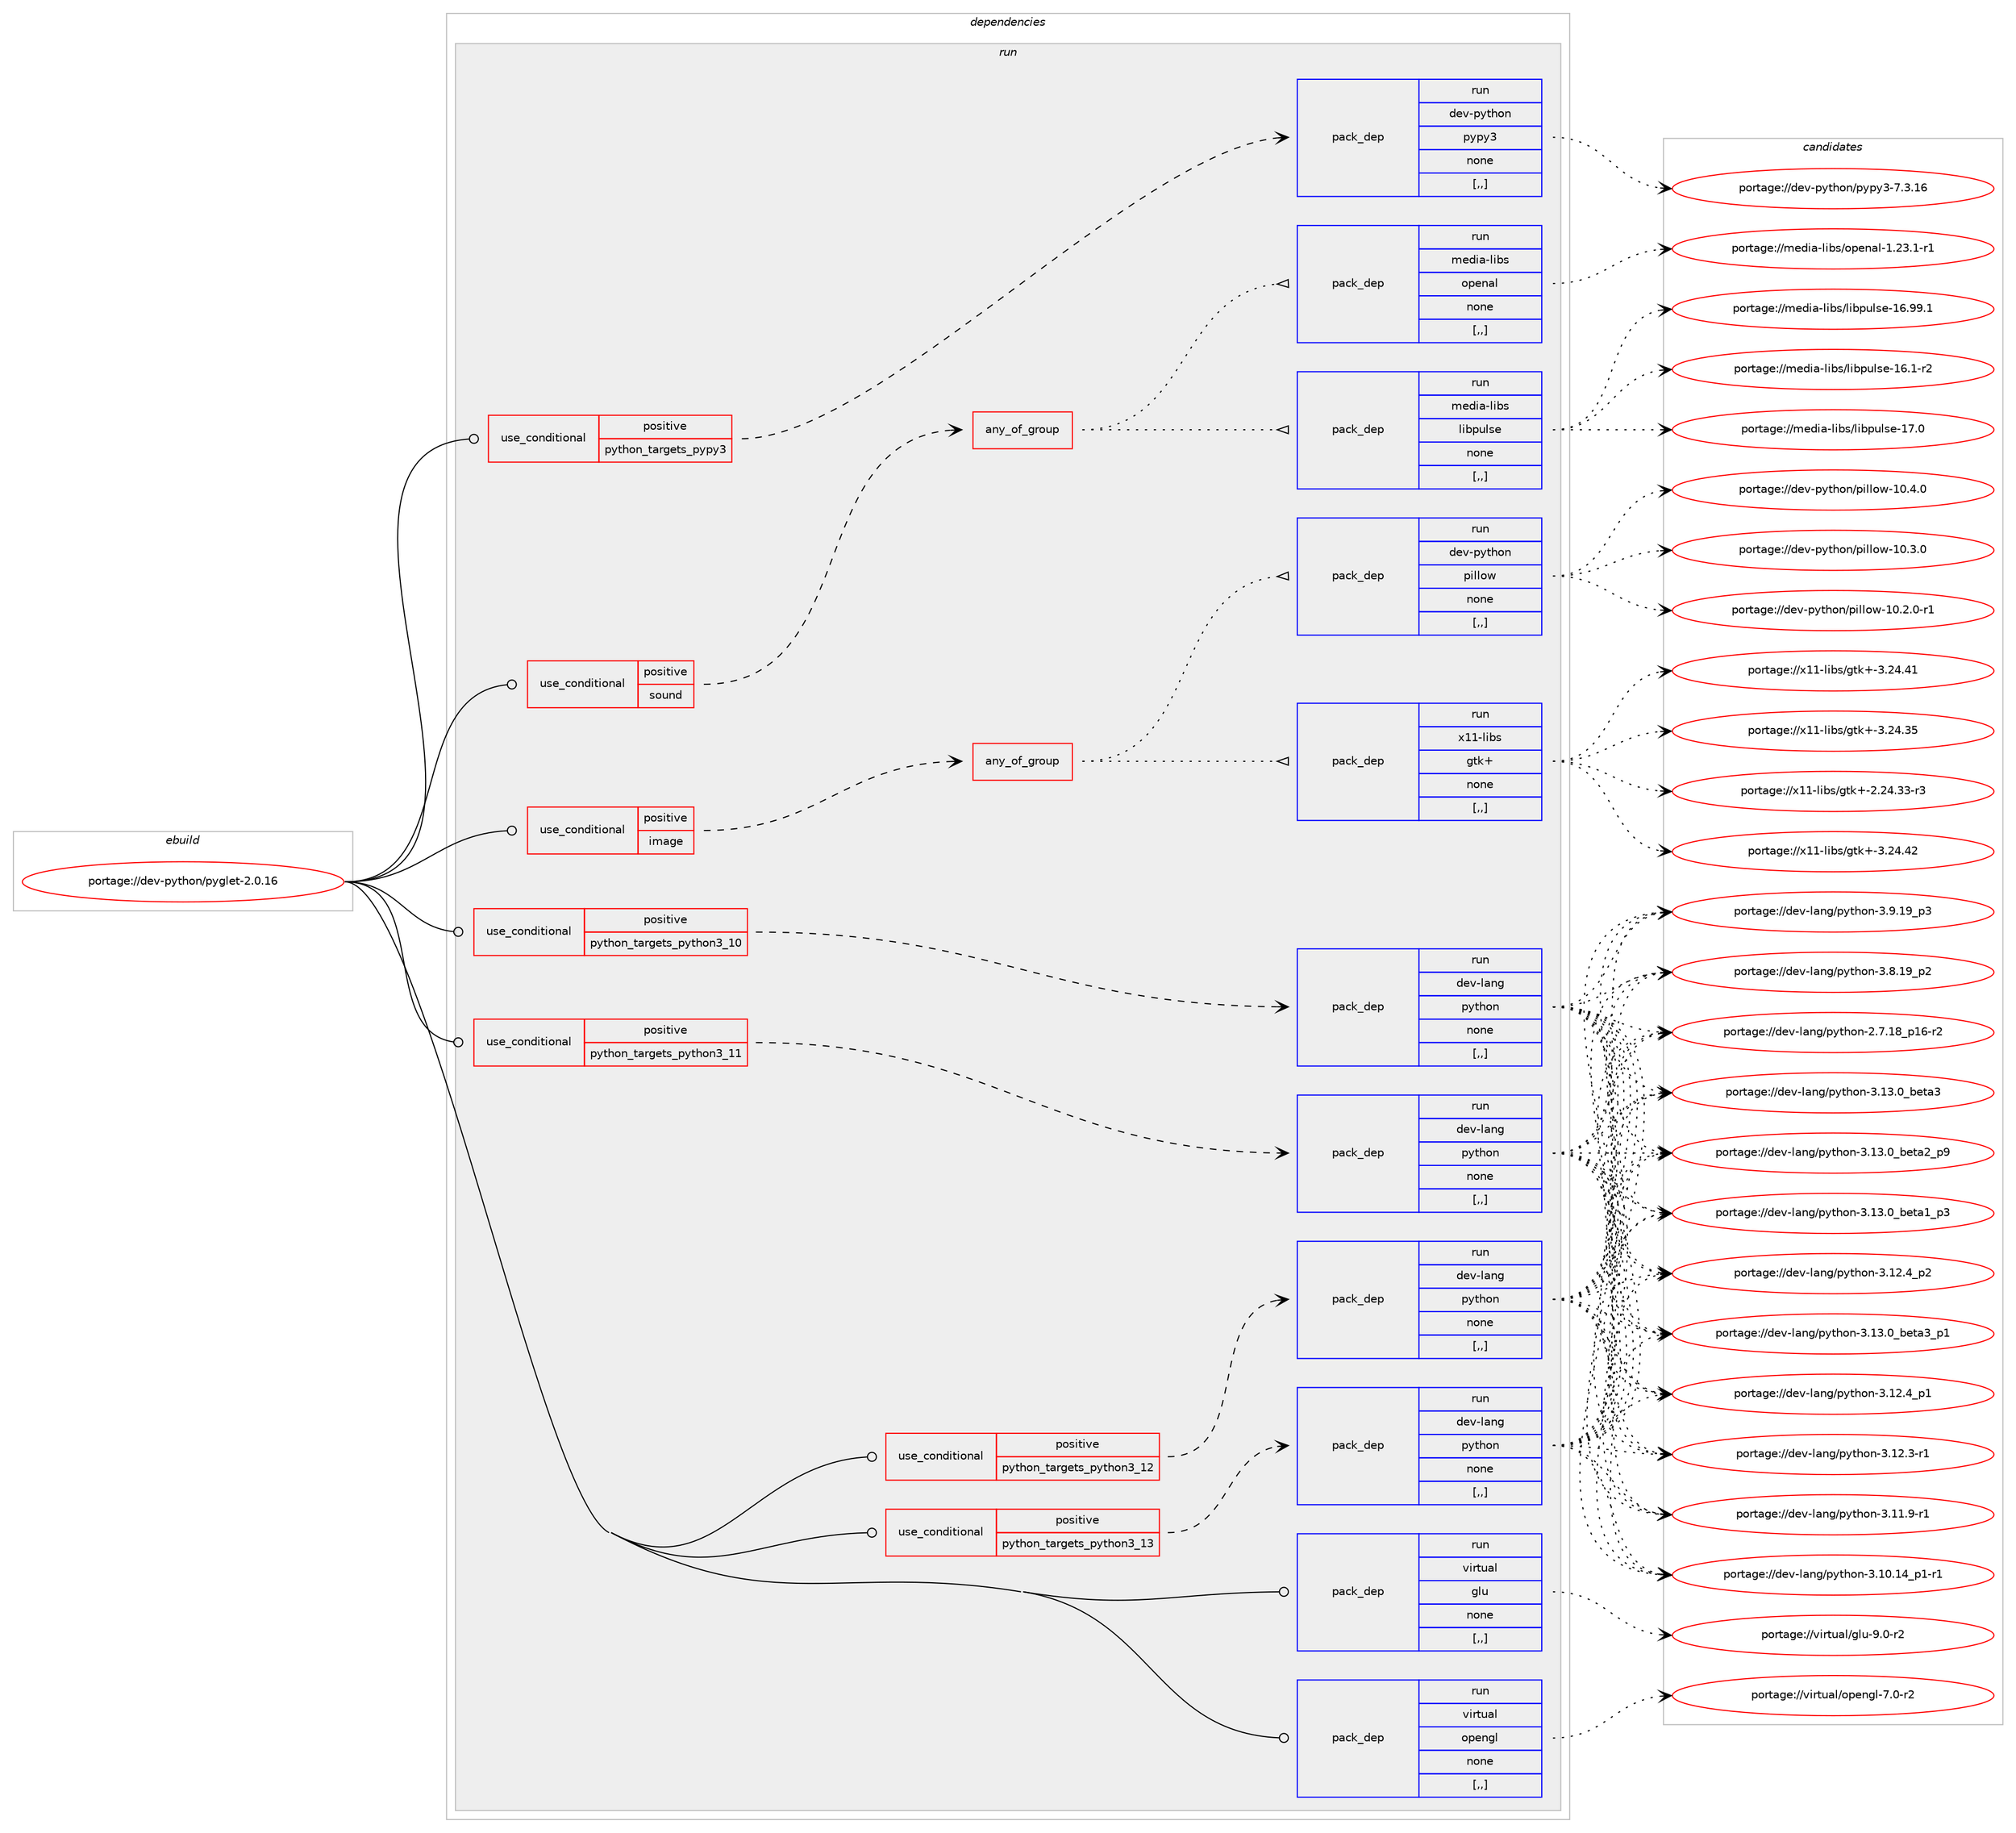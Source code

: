 digraph prolog {

# *************
# Graph options
# *************

newrank=true;
concentrate=true;
compound=true;
graph [rankdir=LR,fontname=Helvetica,fontsize=10,ranksep=1.5];#, ranksep=2.5, nodesep=0.2];
edge  [arrowhead=vee];
node  [fontname=Helvetica,fontsize=10];

# **********
# The ebuild
# **********

subgraph cluster_leftcol {
color=gray;
label=<<i>ebuild</i>>;
id [label="portage://dev-python/pyglet-2.0.16", color=red, width=4, href="../dev-python/pyglet-2.0.16.svg"];
}

# ****************
# The dependencies
# ****************

subgraph cluster_midcol {
color=gray;
label=<<i>dependencies</i>>;
subgraph cluster_compile {
fillcolor="#eeeeee";
style=filled;
label=<<i>compile</i>>;
}
subgraph cluster_compileandrun {
fillcolor="#eeeeee";
style=filled;
label=<<i>compile and run</i>>;
}
subgraph cluster_run {
fillcolor="#eeeeee";
style=filled;
label=<<i>run</i>>;
subgraph cond36879 {
dependency156436 [label=<<TABLE BORDER="0" CELLBORDER="1" CELLSPACING="0" CELLPADDING="4"><TR><TD ROWSPAN="3" CELLPADDING="10">use_conditional</TD></TR><TR><TD>positive</TD></TR><TR><TD>image</TD></TR></TABLE>>, shape=none, color=red];
subgraph any1101 {
dependency156437 [label=<<TABLE BORDER="0" CELLBORDER="1" CELLSPACING="0" CELLPADDING="4"><TR><TD CELLPADDING="10">any_of_group</TD></TR></TABLE>>, shape=none, color=red];subgraph pack118306 {
dependency156438 [label=<<TABLE BORDER="0" CELLBORDER="1" CELLSPACING="0" CELLPADDING="4" WIDTH="220"><TR><TD ROWSPAN="6" CELLPADDING="30">pack_dep</TD></TR><TR><TD WIDTH="110">run</TD></TR><TR><TD>dev-python</TD></TR><TR><TD>pillow</TD></TR><TR><TD>none</TD></TR><TR><TD>[,,]</TD></TR></TABLE>>, shape=none, color=blue];
}
dependency156437:e -> dependency156438:w [weight=20,style="dotted",arrowhead="oinv"];
subgraph pack118307 {
dependency156439 [label=<<TABLE BORDER="0" CELLBORDER="1" CELLSPACING="0" CELLPADDING="4" WIDTH="220"><TR><TD ROWSPAN="6" CELLPADDING="30">pack_dep</TD></TR><TR><TD WIDTH="110">run</TD></TR><TR><TD>x11-libs</TD></TR><TR><TD>gtk+</TD></TR><TR><TD>none</TD></TR><TR><TD>[,,]</TD></TR></TABLE>>, shape=none, color=blue];
}
dependency156437:e -> dependency156439:w [weight=20,style="dotted",arrowhead="oinv"];
}
dependency156436:e -> dependency156437:w [weight=20,style="dashed",arrowhead="vee"];
}
id:e -> dependency156436:w [weight=20,style="solid",arrowhead="odot"];
subgraph cond36880 {
dependency156440 [label=<<TABLE BORDER="0" CELLBORDER="1" CELLSPACING="0" CELLPADDING="4"><TR><TD ROWSPAN="3" CELLPADDING="10">use_conditional</TD></TR><TR><TD>positive</TD></TR><TR><TD>python_targets_pypy3</TD></TR></TABLE>>, shape=none, color=red];
subgraph pack118308 {
dependency156441 [label=<<TABLE BORDER="0" CELLBORDER="1" CELLSPACING="0" CELLPADDING="4" WIDTH="220"><TR><TD ROWSPAN="6" CELLPADDING="30">pack_dep</TD></TR><TR><TD WIDTH="110">run</TD></TR><TR><TD>dev-python</TD></TR><TR><TD>pypy3</TD></TR><TR><TD>none</TD></TR><TR><TD>[,,]</TD></TR></TABLE>>, shape=none, color=blue];
}
dependency156440:e -> dependency156441:w [weight=20,style="dashed",arrowhead="vee"];
}
id:e -> dependency156440:w [weight=20,style="solid",arrowhead="odot"];
subgraph cond36881 {
dependency156442 [label=<<TABLE BORDER="0" CELLBORDER="1" CELLSPACING="0" CELLPADDING="4"><TR><TD ROWSPAN="3" CELLPADDING="10">use_conditional</TD></TR><TR><TD>positive</TD></TR><TR><TD>python_targets_python3_10</TD></TR></TABLE>>, shape=none, color=red];
subgraph pack118309 {
dependency156443 [label=<<TABLE BORDER="0" CELLBORDER="1" CELLSPACING="0" CELLPADDING="4" WIDTH="220"><TR><TD ROWSPAN="6" CELLPADDING="30">pack_dep</TD></TR><TR><TD WIDTH="110">run</TD></TR><TR><TD>dev-lang</TD></TR><TR><TD>python</TD></TR><TR><TD>none</TD></TR><TR><TD>[,,]</TD></TR></TABLE>>, shape=none, color=blue];
}
dependency156442:e -> dependency156443:w [weight=20,style="dashed",arrowhead="vee"];
}
id:e -> dependency156442:w [weight=20,style="solid",arrowhead="odot"];
subgraph cond36882 {
dependency156444 [label=<<TABLE BORDER="0" CELLBORDER="1" CELLSPACING="0" CELLPADDING="4"><TR><TD ROWSPAN="3" CELLPADDING="10">use_conditional</TD></TR><TR><TD>positive</TD></TR><TR><TD>python_targets_python3_11</TD></TR></TABLE>>, shape=none, color=red];
subgraph pack118310 {
dependency156445 [label=<<TABLE BORDER="0" CELLBORDER="1" CELLSPACING="0" CELLPADDING="4" WIDTH="220"><TR><TD ROWSPAN="6" CELLPADDING="30">pack_dep</TD></TR><TR><TD WIDTH="110">run</TD></TR><TR><TD>dev-lang</TD></TR><TR><TD>python</TD></TR><TR><TD>none</TD></TR><TR><TD>[,,]</TD></TR></TABLE>>, shape=none, color=blue];
}
dependency156444:e -> dependency156445:w [weight=20,style="dashed",arrowhead="vee"];
}
id:e -> dependency156444:w [weight=20,style="solid",arrowhead="odot"];
subgraph cond36883 {
dependency156446 [label=<<TABLE BORDER="0" CELLBORDER="1" CELLSPACING="0" CELLPADDING="4"><TR><TD ROWSPAN="3" CELLPADDING="10">use_conditional</TD></TR><TR><TD>positive</TD></TR><TR><TD>python_targets_python3_12</TD></TR></TABLE>>, shape=none, color=red];
subgraph pack118311 {
dependency156447 [label=<<TABLE BORDER="0" CELLBORDER="1" CELLSPACING="0" CELLPADDING="4" WIDTH="220"><TR><TD ROWSPAN="6" CELLPADDING="30">pack_dep</TD></TR><TR><TD WIDTH="110">run</TD></TR><TR><TD>dev-lang</TD></TR><TR><TD>python</TD></TR><TR><TD>none</TD></TR><TR><TD>[,,]</TD></TR></TABLE>>, shape=none, color=blue];
}
dependency156446:e -> dependency156447:w [weight=20,style="dashed",arrowhead="vee"];
}
id:e -> dependency156446:w [weight=20,style="solid",arrowhead="odot"];
subgraph cond36884 {
dependency156448 [label=<<TABLE BORDER="0" CELLBORDER="1" CELLSPACING="0" CELLPADDING="4"><TR><TD ROWSPAN="3" CELLPADDING="10">use_conditional</TD></TR><TR><TD>positive</TD></TR><TR><TD>python_targets_python3_13</TD></TR></TABLE>>, shape=none, color=red];
subgraph pack118312 {
dependency156449 [label=<<TABLE BORDER="0" CELLBORDER="1" CELLSPACING="0" CELLPADDING="4" WIDTH="220"><TR><TD ROWSPAN="6" CELLPADDING="30">pack_dep</TD></TR><TR><TD WIDTH="110">run</TD></TR><TR><TD>dev-lang</TD></TR><TR><TD>python</TD></TR><TR><TD>none</TD></TR><TR><TD>[,,]</TD></TR></TABLE>>, shape=none, color=blue];
}
dependency156448:e -> dependency156449:w [weight=20,style="dashed",arrowhead="vee"];
}
id:e -> dependency156448:w [weight=20,style="solid",arrowhead="odot"];
subgraph cond36885 {
dependency156450 [label=<<TABLE BORDER="0" CELLBORDER="1" CELLSPACING="0" CELLPADDING="4"><TR><TD ROWSPAN="3" CELLPADDING="10">use_conditional</TD></TR><TR><TD>positive</TD></TR><TR><TD>sound</TD></TR></TABLE>>, shape=none, color=red];
subgraph any1102 {
dependency156451 [label=<<TABLE BORDER="0" CELLBORDER="1" CELLSPACING="0" CELLPADDING="4"><TR><TD CELLPADDING="10">any_of_group</TD></TR></TABLE>>, shape=none, color=red];subgraph pack118313 {
dependency156452 [label=<<TABLE BORDER="0" CELLBORDER="1" CELLSPACING="0" CELLPADDING="4" WIDTH="220"><TR><TD ROWSPAN="6" CELLPADDING="30">pack_dep</TD></TR><TR><TD WIDTH="110">run</TD></TR><TR><TD>media-libs</TD></TR><TR><TD>libpulse</TD></TR><TR><TD>none</TD></TR><TR><TD>[,,]</TD></TR></TABLE>>, shape=none, color=blue];
}
dependency156451:e -> dependency156452:w [weight=20,style="dotted",arrowhead="oinv"];
subgraph pack118314 {
dependency156453 [label=<<TABLE BORDER="0" CELLBORDER="1" CELLSPACING="0" CELLPADDING="4" WIDTH="220"><TR><TD ROWSPAN="6" CELLPADDING="30">pack_dep</TD></TR><TR><TD WIDTH="110">run</TD></TR><TR><TD>media-libs</TD></TR><TR><TD>openal</TD></TR><TR><TD>none</TD></TR><TR><TD>[,,]</TD></TR></TABLE>>, shape=none, color=blue];
}
dependency156451:e -> dependency156453:w [weight=20,style="dotted",arrowhead="oinv"];
}
dependency156450:e -> dependency156451:w [weight=20,style="dashed",arrowhead="vee"];
}
id:e -> dependency156450:w [weight=20,style="solid",arrowhead="odot"];
subgraph pack118315 {
dependency156454 [label=<<TABLE BORDER="0" CELLBORDER="1" CELLSPACING="0" CELLPADDING="4" WIDTH="220"><TR><TD ROWSPAN="6" CELLPADDING="30">pack_dep</TD></TR><TR><TD WIDTH="110">run</TD></TR><TR><TD>virtual</TD></TR><TR><TD>glu</TD></TR><TR><TD>none</TD></TR><TR><TD>[,,]</TD></TR></TABLE>>, shape=none, color=blue];
}
id:e -> dependency156454:w [weight=20,style="solid",arrowhead="odot"];
subgraph pack118316 {
dependency156455 [label=<<TABLE BORDER="0" CELLBORDER="1" CELLSPACING="0" CELLPADDING="4" WIDTH="220"><TR><TD ROWSPAN="6" CELLPADDING="30">pack_dep</TD></TR><TR><TD WIDTH="110">run</TD></TR><TR><TD>virtual</TD></TR><TR><TD>opengl</TD></TR><TR><TD>none</TD></TR><TR><TD>[,,]</TD></TR></TABLE>>, shape=none, color=blue];
}
id:e -> dependency156455:w [weight=20,style="solid",arrowhead="odot"];
}
}

# **************
# The candidates
# **************

subgraph cluster_choices {
rank=same;
color=gray;
label=<<i>candidates</i>>;

subgraph choice118306 {
color=black;
nodesep=1;
choice100101118451121211161041111104711210510810811111945494846524648 [label="portage://dev-python/pillow-10.4.0", color=red, width=4,href="../dev-python/pillow-10.4.0.svg"];
choice100101118451121211161041111104711210510810811111945494846514648 [label="portage://dev-python/pillow-10.3.0", color=red, width=4,href="../dev-python/pillow-10.3.0.svg"];
choice1001011184511212111610411111047112105108108111119454948465046484511449 [label="portage://dev-python/pillow-10.2.0-r1", color=red, width=4,href="../dev-python/pillow-10.2.0-r1.svg"];
dependency156438:e -> choice100101118451121211161041111104711210510810811111945494846524648:w [style=dotted,weight="100"];
dependency156438:e -> choice100101118451121211161041111104711210510810811111945494846514648:w [style=dotted,weight="100"];
dependency156438:e -> choice1001011184511212111610411111047112105108108111119454948465046484511449:w [style=dotted,weight="100"];
}
subgraph choice118307 {
color=black;
nodesep=1;
choice1204949451081059811547103116107434551465052465250 [label="portage://x11-libs/gtk+-3.24.42", color=red, width=4,href="../x11-libs/gtk+-3.24.42.svg"];
choice1204949451081059811547103116107434551465052465249 [label="portage://x11-libs/gtk+-3.24.41", color=red, width=4,href="../x11-libs/gtk+-3.24.41.svg"];
choice1204949451081059811547103116107434551465052465153 [label="portage://x11-libs/gtk+-3.24.35", color=red, width=4,href="../x11-libs/gtk+-3.24.35.svg"];
choice12049494510810598115471031161074345504650524651514511451 [label="portage://x11-libs/gtk+-2.24.33-r3", color=red, width=4,href="../x11-libs/gtk+-2.24.33-r3.svg"];
dependency156439:e -> choice1204949451081059811547103116107434551465052465250:w [style=dotted,weight="100"];
dependency156439:e -> choice1204949451081059811547103116107434551465052465249:w [style=dotted,weight="100"];
dependency156439:e -> choice1204949451081059811547103116107434551465052465153:w [style=dotted,weight="100"];
dependency156439:e -> choice12049494510810598115471031161074345504650524651514511451:w [style=dotted,weight="100"];
}
subgraph choice118308 {
color=black;
nodesep=1;
choice10010111845112121116104111110471121211121215145554651464954 [label="portage://dev-python/pypy3-7.3.16", color=red, width=4,href="../dev-python/pypy3-7.3.16.svg"];
dependency156441:e -> choice10010111845112121116104111110471121211121215145554651464954:w [style=dotted,weight="100"];
}
subgraph choice118309 {
color=black;
nodesep=1;
choice10010111845108971101034711212111610411111045514649514648959810111697519511249 [label="portage://dev-lang/python-3.13.0_beta3_p1", color=red, width=4,href="../dev-lang/python-3.13.0_beta3_p1.svg"];
choice1001011184510897110103471121211161041111104551464951464895981011169751 [label="portage://dev-lang/python-3.13.0_beta3", color=red, width=4,href="../dev-lang/python-3.13.0_beta3.svg"];
choice10010111845108971101034711212111610411111045514649514648959810111697509511257 [label="portage://dev-lang/python-3.13.0_beta2_p9", color=red, width=4,href="../dev-lang/python-3.13.0_beta2_p9.svg"];
choice10010111845108971101034711212111610411111045514649514648959810111697499511251 [label="portage://dev-lang/python-3.13.0_beta1_p3", color=red, width=4,href="../dev-lang/python-3.13.0_beta1_p3.svg"];
choice100101118451089711010347112121116104111110455146495046529511250 [label="portage://dev-lang/python-3.12.4_p2", color=red, width=4,href="../dev-lang/python-3.12.4_p2.svg"];
choice100101118451089711010347112121116104111110455146495046529511249 [label="portage://dev-lang/python-3.12.4_p1", color=red, width=4,href="../dev-lang/python-3.12.4_p1.svg"];
choice100101118451089711010347112121116104111110455146495046514511449 [label="portage://dev-lang/python-3.12.3-r1", color=red, width=4,href="../dev-lang/python-3.12.3-r1.svg"];
choice100101118451089711010347112121116104111110455146494946574511449 [label="portage://dev-lang/python-3.11.9-r1", color=red, width=4,href="../dev-lang/python-3.11.9-r1.svg"];
choice100101118451089711010347112121116104111110455146494846495295112494511449 [label="portage://dev-lang/python-3.10.14_p1-r1", color=red, width=4,href="../dev-lang/python-3.10.14_p1-r1.svg"];
choice100101118451089711010347112121116104111110455146574649579511251 [label="portage://dev-lang/python-3.9.19_p3", color=red, width=4,href="../dev-lang/python-3.9.19_p3.svg"];
choice100101118451089711010347112121116104111110455146564649579511250 [label="portage://dev-lang/python-3.8.19_p2", color=red, width=4,href="../dev-lang/python-3.8.19_p2.svg"];
choice100101118451089711010347112121116104111110455046554649569511249544511450 [label="portage://dev-lang/python-2.7.18_p16-r2", color=red, width=4,href="../dev-lang/python-2.7.18_p16-r2.svg"];
dependency156443:e -> choice10010111845108971101034711212111610411111045514649514648959810111697519511249:w [style=dotted,weight="100"];
dependency156443:e -> choice1001011184510897110103471121211161041111104551464951464895981011169751:w [style=dotted,weight="100"];
dependency156443:e -> choice10010111845108971101034711212111610411111045514649514648959810111697509511257:w [style=dotted,weight="100"];
dependency156443:e -> choice10010111845108971101034711212111610411111045514649514648959810111697499511251:w [style=dotted,weight="100"];
dependency156443:e -> choice100101118451089711010347112121116104111110455146495046529511250:w [style=dotted,weight="100"];
dependency156443:e -> choice100101118451089711010347112121116104111110455146495046529511249:w [style=dotted,weight="100"];
dependency156443:e -> choice100101118451089711010347112121116104111110455146495046514511449:w [style=dotted,weight="100"];
dependency156443:e -> choice100101118451089711010347112121116104111110455146494946574511449:w [style=dotted,weight="100"];
dependency156443:e -> choice100101118451089711010347112121116104111110455146494846495295112494511449:w [style=dotted,weight="100"];
dependency156443:e -> choice100101118451089711010347112121116104111110455146574649579511251:w [style=dotted,weight="100"];
dependency156443:e -> choice100101118451089711010347112121116104111110455146564649579511250:w [style=dotted,weight="100"];
dependency156443:e -> choice100101118451089711010347112121116104111110455046554649569511249544511450:w [style=dotted,weight="100"];
}
subgraph choice118310 {
color=black;
nodesep=1;
choice10010111845108971101034711212111610411111045514649514648959810111697519511249 [label="portage://dev-lang/python-3.13.0_beta3_p1", color=red, width=4,href="../dev-lang/python-3.13.0_beta3_p1.svg"];
choice1001011184510897110103471121211161041111104551464951464895981011169751 [label="portage://dev-lang/python-3.13.0_beta3", color=red, width=4,href="../dev-lang/python-3.13.0_beta3.svg"];
choice10010111845108971101034711212111610411111045514649514648959810111697509511257 [label="portage://dev-lang/python-3.13.0_beta2_p9", color=red, width=4,href="../dev-lang/python-3.13.0_beta2_p9.svg"];
choice10010111845108971101034711212111610411111045514649514648959810111697499511251 [label="portage://dev-lang/python-3.13.0_beta1_p3", color=red, width=4,href="../dev-lang/python-3.13.0_beta1_p3.svg"];
choice100101118451089711010347112121116104111110455146495046529511250 [label="portage://dev-lang/python-3.12.4_p2", color=red, width=4,href="../dev-lang/python-3.12.4_p2.svg"];
choice100101118451089711010347112121116104111110455146495046529511249 [label="portage://dev-lang/python-3.12.4_p1", color=red, width=4,href="../dev-lang/python-3.12.4_p1.svg"];
choice100101118451089711010347112121116104111110455146495046514511449 [label="portage://dev-lang/python-3.12.3-r1", color=red, width=4,href="../dev-lang/python-3.12.3-r1.svg"];
choice100101118451089711010347112121116104111110455146494946574511449 [label="portage://dev-lang/python-3.11.9-r1", color=red, width=4,href="../dev-lang/python-3.11.9-r1.svg"];
choice100101118451089711010347112121116104111110455146494846495295112494511449 [label="portage://dev-lang/python-3.10.14_p1-r1", color=red, width=4,href="../dev-lang/python-3.10.14_p1-r1.svg"];
choice100101118451089711010347112121116104111110455146574649579511251 [label="portage://dev-lang/python-3.9.19_p3", color=red, width=4,href="../dev-lang/python-3.9.19_p3.svg"];
choice100101118451089711010347112121116104111110455146564649579511250 [label="portage://dev-lang/python-3.8.19_p2", color=red, width=4,href="../dev-lang/python-3.8.19_p2.svg"];
choice100101118451089711010347112121116104111110455046554649569511249544511450 [label="portage://dev-lang/python-2.7.18_p16-r2", color=red, width=4,href="../dev-lang/python-2.7.18_p16-r2.svg"];
dependency156445:e -> choice10010111845108971101034711212111610411111045514649514648959810111697519511249:w [style=dotted,weight="100"];
dependency156445:e -> choice1001011184510897110103471121211161041111104551464951464895981011169751:w [style=dotted,weight="100"];
dependency156445:e -> choice10010111845108971101034711212111610411111045514649514648959810111697509511257:w [style=dotted,weight="100"];
dependency156445:e -> choice10010111845108971101034711212111610411111045514649514648959810111697499511251:w [style=dotted,weight="100"];
dependency156445:e -> choice100101118451089711010347112121116104111110455146495046529511250:w [style=dotted,weight="100"];
dependency156445:e -> choice100101118451089711010347112121116104111110455146495046529511249:w [style=dotted,weight="100"];
dependency156445:e -> choice100101118451089711010347112121116104111110455146495046514511449:w [style=dotted,weight="100"];
dependency156445:e -> choice100101118451089711010347112121116104111110455146494946574511449:w [style=dotted,weight="100"];
dependency156445:e -> choice100101118451089711010347112121116104111110455146494846495295112494511449:w [style=dotted,weight="100"];
dependency156445:e -> choice100101118451089711010347112121116104111110455146574649579511251:w [style=dotted,weight="100"];
dependency156445:e -> choice100101118451089711010347112121116104111110455146564649579511250:w [style=dotted,weight="100"];
dependency156445:e -> choice100101118451089711010347112121116104111110455046554649569511249544511450:w [style=dotted,weight="100"];
}
subgraph choice118311 {
color=black;
nodesep=1;
choice10010111845108971101034711212111610411111045514649514648959810111697519511249 [label="portage://dev-lang/python-3.13.0_beta3_p1", color=red, width=4,href="../dev-lang/python-3.13.0_beta3_p1.svg"];
choice1001011184510897110103471121211161041111104551464951464895981011169751 [label="portage://dev-lang/python-3.13.0_beta3", color=red, width=4,href="../dev-lang/python-3.13.0_beta3.svg"];
choice10010111845108971101034711212111610411111045514649514648959810111697509511257 [label="portage://dev-lang/python-3.13.0_beta2_p9", color=red, width=4,href="../dev-lang/python-3.13.0_beta2_p9.svg"];
choice10010111845108971101034711212111610411111045514649514648959810111697499511251 [label="portage://dev-lang/python-3.13.0_beta1_p3", color=red, width=4,href="../dev-lang/python-3.13.0_beta1_p3.svg"];
choice100101118451089711010347112121116104111110455146495046529511250 [label="portage://dev-lang/python-3.12.4_p2", color=red, width=4,href="../dev-lang/python-3.12.4_p2.svg"];
choice100101118451089711010347112121116104111110455146495046529511249 [label="portage://dev-lang/python-3.12.4_p1", color=red, width=4,href="../dev-lang/python-3.12.4_p1.svg"];
choice100101118451089711010347112121116104111110455146495046514511449 [label="portage://dev-lang/python-3.12.3-r1", color=red, width=4,href="../dev-lang/python-3.12.3-r1.svg"];
choice100101118451089711010347112121116104111110455146494946574511449 [label="portage://dev-lang/python-3.11.9-r1", color=red, width=4,href="../dev-lang/python-3.11.9-r1.svg"];
choice100101118451089711010347112121116104111110455146494846495295112494511449 [label="portage://dev-lang/python-3.10.14_p1-r1", color=red, width=4,href="../dev-lang/python-3.10.14_p1-r1.svg"];
choice100101118451089711010347112121116104111110455146574649579511251 [label="portage://dev-lang/python-3.9.19_p3", color=red, width=4,href="../dev-lang/python-3.9.19_p3.svg"];
choice100101118451089711010347112121116104111110455146564649579511250 [label="portage://dev-lang/python-3.8.19_p2", color=red, width=4,href="../dev-lang/python-3.8.19_p2.svg"];
choice100101118451089711010347112121116104111110455046554649569511249544511450 [label="portage://dev-lang/python-2.7.18_p16-r2", color=red, width=4,href="../dev-lang/python-2.7.18_p16-r2.svg"];
dependency156447:e -> choice10010111845108971101034711212111610411111045514649514648959810111697519511249:w [style=dotted,weight="100"];
dependency156447:e -> choice1001011184510897110103471121211161041111104551464951464895981011169751:w [style=dotted,weight="100"];
dependency156447:e -> choice10010111845108971101034711212111610411111045514649514648959810111697509511257:w [style=dotted,weight="100"];
dependency156447:e -> choice10010111845108971101034711212111610411111045514649514648959810111697499511251:w [style=dotted,weight="100"];
dependency156447:e -> choice100101118451089711010347112121116104111110455146495046529511250:w [style=dotted,weight="100"];
dependency156447:e -> choice100101118451089711010347112121116104111110455146495046529511249:w [style=dotted,weight="100"];
dependency156447:e -> choice100101118451089711010347112121116104111110455146495046514511449:w [style=dotted,weight="100"];
dependency156447:e -> choice100101118451089711010347112121116104111110455146494946574511449:w [style=dotted,weight="100"];
dependency156447:e -> choice100101118451089711010347112121116104111110455146494846495295112494511449:w [style=dotted,weight="100"];
dependency156447:e -> choice100101118451089711010347112121116104111110455146574649579511251:w [style=dotted,weight="100"];
dependency156447:e -> choice100101118451089711010347112121116104111110455146564649579511250:w [style=dotted,weight="100"];
dependency156447:e -> choice100101118451089711010347112121116104111110455046554649569511249544511450:w [style=dotted,weight="100"];
}
subgraph choice118312 {
color=black;
nodesep=1;
choice10010111845108971101034711212111610411111045514649514648959810111697519511249 [label="portage://dev-lang/python-3.13.0_beta3_p1", color=red, width=4,href="../dev-lang/python-3.13.0_beta3_p1.svg"];
choice1001011184510897110103471121211161041111104551464951464895981011169751 [label="portage://dev-lang/python-3.13.0_beta3", color=red, width=4,href="../dev-lang/python-3.13.0_beta3.svg"];
choice10010111845108971101034711212111610411111045514649514648959810111697509511257 [label="portage://dev-lang/python-3.13.0_beta2_p9", color=red, width=4,href="../dev-lang/python-3.13.0_beta2_p9.svg"];
choice10010111845108971101034711212111610411111045514649514648959810111697499511251 [label="portage://dev-lang/python-3.13.0_beta1_p3", color=red, width=4,href="../dev-lang/python-3.13.0_beta1_p3.svg"];
choice100101118451089711010347112121116104111110455146495046529511250 [label="portage://dev-lang/python-3.12.4_p2", color=red, width=4,href="../dev-lang/python-3.12.4_p2.svg"];
choice100101118451089711010347112121116104111110455146495046529511249 [label="portage://dev-lang/python-3.12.4_p1", color=red, width=4,href="../dev-lang/python-3.12.4_p1.svg"];
choice100101118451089711010347112121116104111110455146495046514511449 [label="portage://dev-lang/python-3.12.3-r1", color=red, width=4,href="../dev-lang/python-3.12.3-r1.svg"];
choice100101118451089711010347112121116104111110455146494946574511449 [label="portage://dev-lang/python-3.11.9-r1", color=red, width=4,href="../dev-lang/python-3.11.9-r1.svg"];
choice100101118451089711010347112121116104111110455146494846495295112494511449 [label="portage://dev-lang/python-3.10.14_p1-r1", color=red, width=4,href="../dev-lang/python-3.10.14_p1-r1.svg"];
choice100101118451089711010347112121116104111110455146574649579511251 [label="portage://dev-lang/python-3.9.19_p3", color=red, width=4,href="../dev-lang/python-3.9.19_p3.svg"];
choice100101118451089711010347112121116104111110455146564649579511250 [label="portage://dev-lang/python-3.8.19_p2", color=red, width=4,href="../dev-lang/python-3.8.19_p2.svg"];
choice100101118451089711010347112121116104111110455046554649569511249544511450 [label="portage://dev-lang/python-2.7.18_p16-r2", color=red, width=4,href="../dev-lang/python-2.7.18_p16-r2.svg"];
dependency156449:e -> choice10010111845108971101034711212111610411111045514649514648959810111697519511249:w [style=dotted,weight="100"];
dependency156449:e -> choice1001011184510897110103471121211161041111104551464951464895981011169751:w [style=dotted,weight="100"];
dependency156449:e -> choice10010111845108971101034711212111610411111045514649514648959810111697509511257:w [style=dotted,weight="100"];
dependency156449:e -> choice10010111845108971101034711212111610411111045514649514648959810111697499511251:w [style=dotted,weight="100"];
dependency156449:e -> choice100101118451089711010347112121116104111110455146495046529511250:w [style=dotted,weight="100"];
dependency156449:e -> choice100101118451089711010347112121116104111110455146495046529511249:w [style=dotted,weight="100"];
dependency156449:e -> choice100101118451089711010347112121116104111110455146495046514511449:w [style=dotted,weight="100"];
dependency156449:e -> choice100101118451089711010347112121116104111110455146494946574511449:w [style=dotted,weight="100"];
dependency156449:e -> choice100101118451089711010347112121116104111110455146494846495295112494511449:w [style=dotted,weight="100"];
dependency156449:e -> choice100101118451089711010347112121116104111110455146574649579511251:w [style=dotted,weight="100"];
dependency156449:e -> choice100101118451089711010347112121116104111110455146564649579511250:w [style=dotted,weight="100"];
dependency156449:e -> choice100101118451089711010347112121116104111110455046554649569511249544511450:w [style=dotted,weight="100"];
}
subgraph choice118313 {
color=black;
nodesep=1;
choice10910110010597451081059811547108105981121171081151014549554648 [label="portage://media-libs/libpulse-17.0", color=red, width=4,href="../media-libs/libpulse-17.0.svg"];
choice10910110010597451081059811547108105981121171081151014549544657574649 [label="portage://media-libs/libpulse-16.99.1", color=red, width=4,href="../media-libs/libpulse-16.99.1.svg"];
choice109101100105974510810598115471081059811211710811510145495446494511450 [label="portage://media-libs/libpulse-16.1-r2", color=red, width=4,href="../media-libs/libpulse-16.1-r2.svg"];
dependency156452:e -> choice10910110010597451081059811547108105981121171081151014549554648:w [style=dotted,weight="100"];
dependency156452:e -> choice10910110010597451081059811547108105981121171081151014549544657574649:w [style=dotted,weight="100"];
dependency156452:e -> choice109101100105974510810598115471081059811211710811510145495446494511450:w [style=dotted,weight="100"];
}
subgraph choice118314 {
color=black;
nodesep=1;
choice1091011001059745108105981154711111210111097108454946505146494511449 [label="portage://media-libs/openal-1.23.1-r1", color=red, width=4,href="../media-libs/openal-1.23.1-r1.svg"];
dependency156453:e -> choice1091011001059745108105981154711111210111097108454946505146494511449:w [style=dotted,weight="100"];
}
subgraph choice118315 {
color=black;
nodesep=1;
choice1181051141161179710847103108117455746484511450 [label="portage://virtual/glu-9.0-r2", color=red, width=4,href="../virtual/glu-9.0-r2.svg"];
dependency156454:e -> choice1181051141161179710847103108117455746484511450:w [style=dotted,weight="100"];
}
subgraph choice118316 {
color=black;
nodesep=1;
choice1181051141161179710847111112101110103108455546484511450 [label="portage://virtual/opengl-7.0-r2", color=red, width=4,href="../virtual/opengl-7.0-r2.svg"];
dependency156455:e -> choice1181051141161179710847111112101110103108455546484511450:w [style=dotted,weight="100"];
}
}

}
